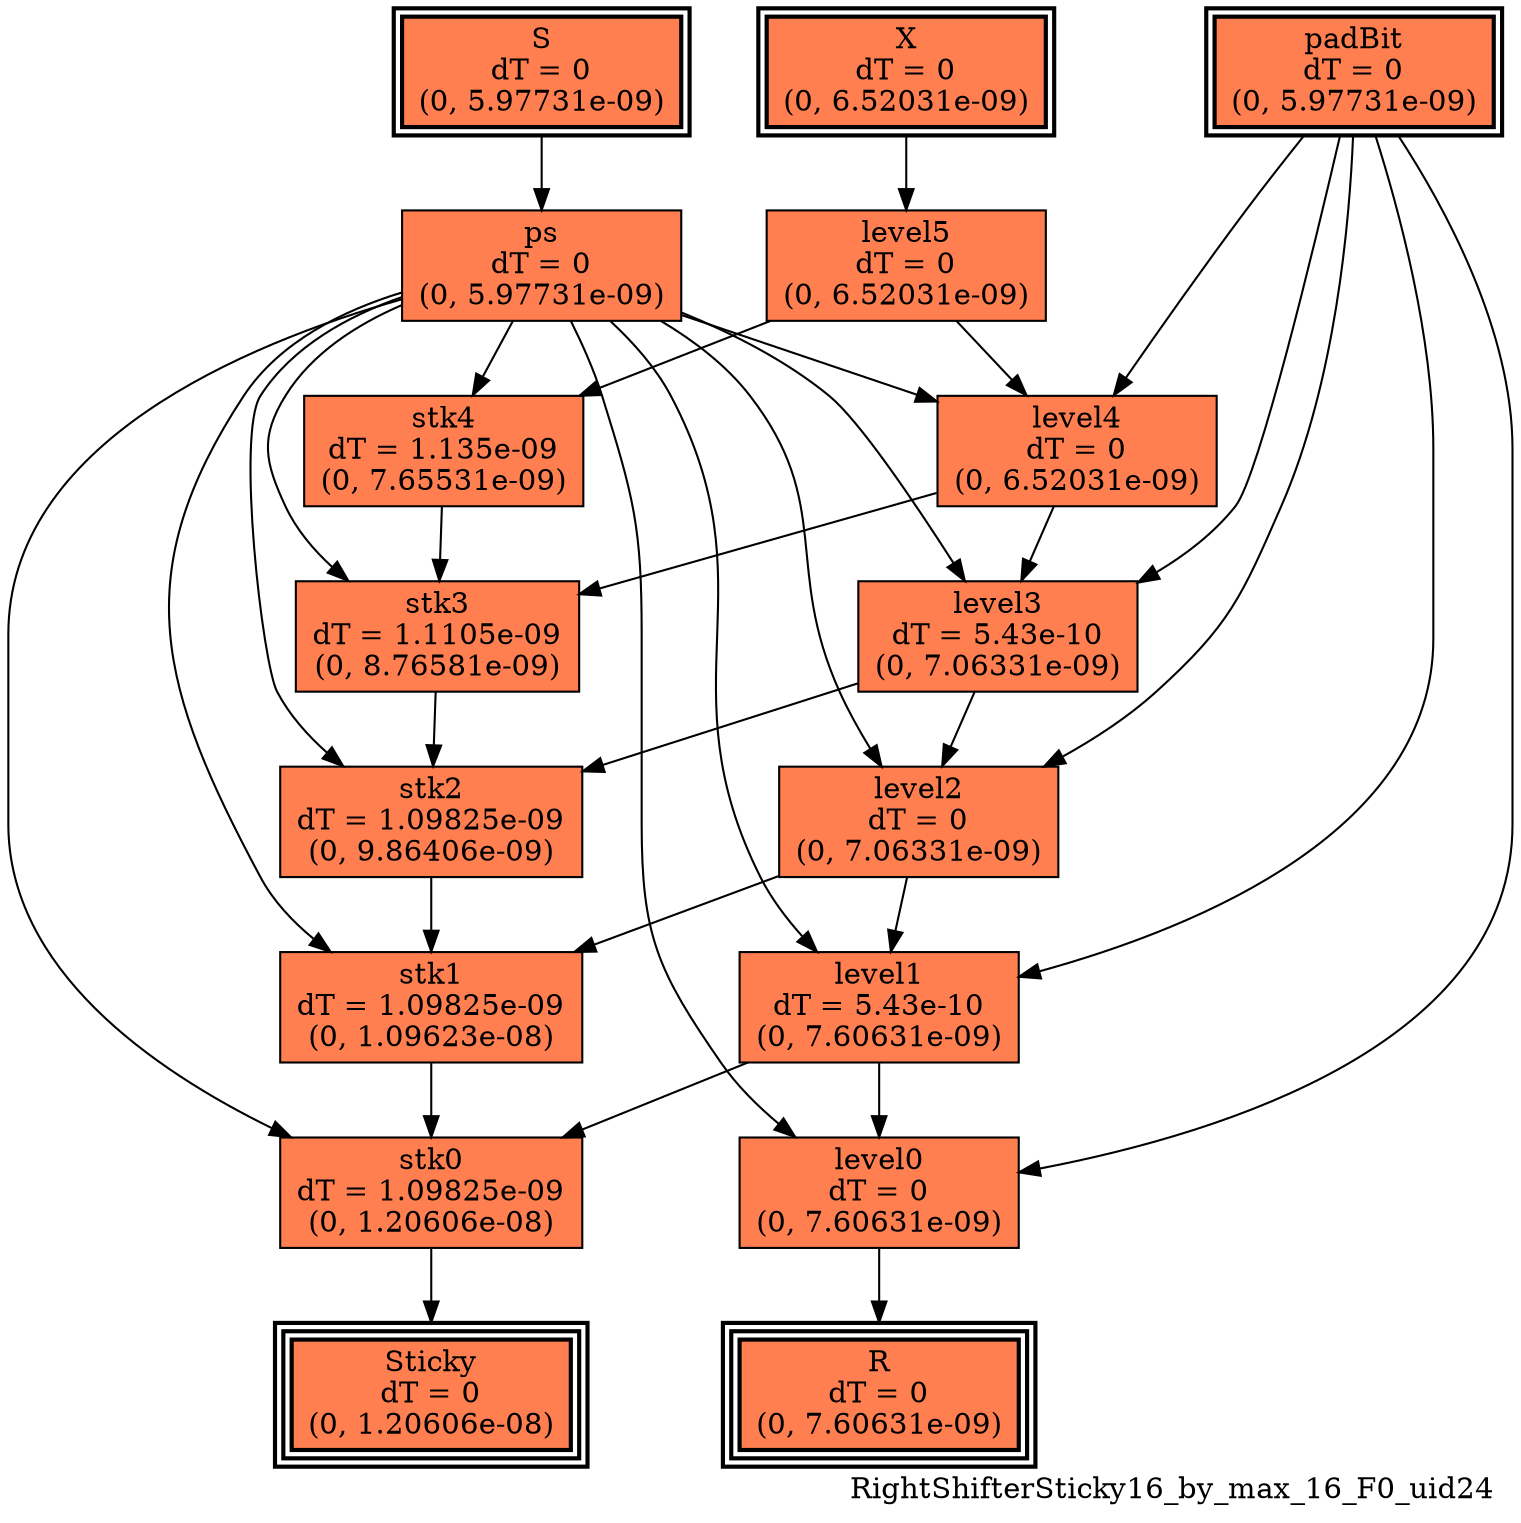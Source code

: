 digraph RightShifterSticky16_by_max_16_F0_uid24
{
	//graph drawing options
	label=RightShifterSticky16_by_max_16_F0_uid24;
	labelloc=bottom;
	labeljust=right;
	ratio=auto;
	nodesep=0.25;
	ranksep=0.5;

	//input/output signals of operator RightShifterSticky16_by_max_16_F0_uid24
	X__RightShifterSticky16_by_max_16_F0_uid24 [ label="X\ndT = 0\n(0, 6.52031e-09)", shape=box, color=black, style="bold, filled", fillcolor=coral, peripheries=2 ];
	S__RightShifterSticky16_by_max_16_F0_uid24 [ label="S\ndT = 0\n(0, 5.97731e-09)", shape=box, color=black, style="bold, filled", fillcolor=coral, peripheries=2 ];
	padBit__RightShifterSticky16_by_max_16_F0_uid24 [ label="padBit\ndT = 0\n(0, 5.97731e-09)", shape=box, color=black, style="bold, filled", fillcolor=coral, peripheries=2 ];
	R__RightShifterSticky16_by_max_16_F0_uid24 [ label="R\ndT = 0\n(0, 7.60631e-09)", shape=box, color=black, style="bold, filled", fillcolor=coral, peripheries=3 ];
	Sticky__RightShifterSticky16_by_max_16_F0_uid24 [ label="Sticky\ndT = 0\n(0, 1.20606e-08)", shape=box, color=black, style="bold, filled", fillcolor=coral, peripheries=3 ];
	{rank=same X__RightShifterSticky16_by_max_16_F0_uid24, S__RightShifterSticky16_by_max_16_F0_uid24, padBit__RightShifterSticky16_by_max_16_F0_uid24};
	{rank=same R__RightShifterSticky16_by_max_16_F0_uid24, Sticky__RightShifterSticky16_by_max_16_F0_uid24};
	//internal signals of operator RightShifterSticky16_by_max_16_F0_uid24
	ps__RightShifterSticky16_by_max_16_F0_uid24 [ label="ps\ndT = 0\n(0, 5.97731e-09)", shape=box, color=black, style=filled, fillcolor=coral, peripheries=1 ];
	level5__RightShifterSticky16_by_max_16_F0_uid24 [ label="level5\ndT = 0\n(0, 6.52031e-09)", shape=box, color=black, style=filled, fillcolor=coral, peripheries=1 ];
	stk4__RightShifterSticky16_by_max_16_F0_uid24 [ label="stk4\ndT = 1.135e-09\n(0, 7.65531e-09)", shape=box, color=black, style=filled, fillcolor=coral, peripheries=1 ];
	level4__RightShifterSticky16_by_max_16_F0_uid24 [ label="level4\ndT = 0\n(0, 6.52031e-09)", shape=box, color=black, style=filled, fillcolor=coral, peripheries=1 ];
	stk3__RightShifterSticky16_by_max_16_F0_uid24 [ label="stk3\ndT = 1.1105e-09\n(0, 8.76581e-09)", shape=box, color=black, style=filled, fillcolor=coral, peripheries=1 ];
	level3__RightShifterSticky16_by_max_16_F0_uid24 [ label="level3\ndT = 5.43e-10\n(0, 7.06331e-09)", shape=box, color=black, style=filled, fillcolor=coral, peripheries=1 ];
	stk2__RightShifterSticky16_by_max_16_F0_uid24 [ label="stk2\ndT = 1.09825e-09\n(0, 9.86406e-09)", shape=box, color=black, style=filled, fillcolor=coral, peripheries=1 ];
	level2__RightShifterSticky16_by_max_16_F0_uid24 [ label="level2\ndT = 0\n(0, 7.06331e-09)", shape=box, color=black, style=filled, fillcolor=coral, peripheries=1 ];
	stk1__RightShifterSticky16_by_max_16_F0_uid24 [ label="stk1\ndT = 1.09825e-09\n(0, 1.09623e-08)", shape=box, color=black, style=filled, fillcolor=coral, peripheries=1 ];
	level1__RightShifterSticky16_by_max_16_F0_uid24 [ label="level1\ndT = 5.43e-10\n(0, 7.60631e-09)", shape=box, color=black, style=filled, fillcolor=coral, peripheries=1 ];
	stk0__RightShifterSticky16_by_max_16_F0_uid24 [ label="stk0\ndT = 1.09825e-09\n(0, 1.20606e-08)", shape=box, color=black, style=filled, fillcolor=coral, peripheries=1 ];
	level0__RightShifterSticky16_by_max_16_F0_uid24 [ label="level0\ndT = 0\n(0, 7.60631e-09)", shape=box, color=black, style=filled, fillcolor=coral, peripheries=1 ];

	//subcomponents of operator RightShifterSticky16_by_max_16_F0_uid24

	//input and internal signal connections of operator RightShifterSticky16_by_max_16_F0_uid24
	X__RightShifterSticky16_by_max_16_F0_uid24 -> level5__RightShifterSticky16_by_max_16_F0_uid24 [ arrowhead=normal, arrowsize=1.0, arrowtail=normal, color=black, dir=forward  ];
	S__RightShifterSticky16_by_max_16_F0_uid24 -> ps__RightShifterSticky16_by_max_16_F0_uid24 [ arrowhead=normal, arrowsize=1.0, arrowtail=normal, color=black, dir=forward  ];
	padBit__RightShifterSticky16_by_max_16_F0_uid24 -> level4__RightShifterSticky16_by_max_16_F0_uid24 [ arrowhead=normal, arrowsize=1.0, arrowtail=normal, color=black, dir=forward  ];
	padBit__RightShifterSticky16_by_max_16_F0_uid24 -> level3__RightShifterSticky16_by_max_16_F0_uid24 [ arrowhead=normal, arrowsize=1.0, arrowtail=normal, color=black, dir=forward  ];
	padBit__RightShifterSticky16_by_max_16_F0_uid24 -> level2__RightShifterSticky16_by_max_16_F0_uid24 [ arrowhead=normal, arrowsize=1.0, arrowtail=normal, color=black, dir=forward  ];
	padBit__RightShifterSticky16_by_max_16_F0_uid24 -> level1__RightShifterSticky16_by_max_16_F0_uid24 [ arrowhead=normal, arrowsize=1.0, arrowtail=normal, color=black, dir=forward  ];
	padBit__RightShifterSticky16_by_max_16_F0_uid24 -> level0__RightShifterSticky16_by_max_16_F0_uid24 [ arrowhead=normal, arrowsize=1.0, arrowtail=normal, color=black, dir=forward  ];
	ps__RightShifterSticky16_by_max_16_F0_uid24 -> stk4__RightShifterSticky16_by_max_16_F0_uid24 [ arrowhead=normal, arrowsize=1.0, arrowtail=normal, color=black, dir=forward  ];
	ps__RightShifterSticky16_by_max_16_F0_uid24 -> level4__RightShifterSticky16_by_max_16_F0_uid24 [ arrowhead=normal, arrowsize=1.0, arrowtail=normal, color=black, dir=forward  ];
	ps__RightShifterSticky16_by_max_16_F0_uid24 -> stk3__RightShifterSticky16_by_max_16_F0_uid24 [ arrowhead=normal, arrowsize=1.0, arrowtail=normal, color=black, dir=forward  ];
	ps__RightShifterSticky16_by_max_16_F0_uid24 -> level3__RightShifterSticky16_by_max_16_F0_uid24 [ arrowhead=normal, arrowsize=1.0, arrowtail=normal, color=black, dir=forward  ];
	ps__RightShifterSticky16_by_max_16_F0_uid24 -> stk2__RightShifterSticky16_by_max_16_F0_uid24 [ arrowhead=normal, arrowsize=1.0, arrowtail=normal, color=black, dir=forward  ];
	ps__RightShifterSticky16_by_max_16_F0_uid24 -> level2__RightShifterSticky16_by_max_16_F0_uid24 [ arrowhead=normal, arrowsize=1.0, arrowtail=normal, color=black, dir=forward  ];
	ps__RightShifterSticky16_by_max_16_F0_uid24 -> stk1__RightShifterSticky16_by_max_16_F0_uid24 [ arrowhead=normal, arrowsize=1.0, arrowtail=normal, color=black, dir=forward  ];
	ps__RightShifterSticky16_by_max_16_F0_uid24 -> level1__RightShifterSticky16_by_max_16_F0_uid24 [ arrowhead=normal, arrowsize=1.0, arrowtail=normal, color=black, dir=forward  ];
	ps__RightShifterSticky16_by_max_16_F0_uid24 -> stk0__RightShifterSticky16_by_max_16_F0_uid24 [ arrowhead=normal, arrowsize=1.0, arrowtail=normal, color=black, dir=forward  ];
	ps__RightShifterSticky16_by_max_16_F0_uid24 -> level0__RightShifterSticky16_by_max_16_F0_uid24 [ arrowhead=normal, arrowsize=1.0, arrowtail=normal, color=black, dir=forward  ];
	level5__RightShifterSticky16_by_max_16_F0_uid24 -> stk4__RightShifterSticky16_by_max_16_F0_uid24 [ arrowhead=normal, arrowsize=1.0, arrowtail=normal, color=black, dir=forward  ];
	level5__RightShifterSticky16_by_max_16_F0_uid24 -> level4__RightShifterSticky16_by_max_16_F0_uid24 [ arrowhead=normal, arrowsize=1.0, arrowtail=normal, color=black, dir=forward  ];
	stk4__RightShifterSticky16_by_max_16_F0_uid24 -> stk3__RightShifterSticky16_by_max_16_F0_uid24 [ arrowhead=normal, arrowsize=1.0, arrowtail=normal, color=black, dir=forward  ];
	level4__RightShifterSticky16_by_max_16_F0_uid24 -> stk3__RightShifterSticky16_by_max_16_F0_uid24 [ arrowhead=normal, arrowsize=1.0, arrowtail=normal, color=black, dir=forward  ];
	level4__RightShifterSticky16_by_max_16_F0_uid24 -> level3__RightShifterSticky16_by_max_16_F0_uid24 [ arrowhead=normal, arrowsize=1.0, arrowtail=normal, color=black, dir=forward  ];
	stk3__RightShifterSticky16_by_max_16_F0_uid24 -> stk2__RightShifterSticky16_by_max_16_F0_uid24 [ arrowhead=normal, arrowsize=1.0, arrowtail=normal, color=black, dir=forward  ];
	level3__RightShifterSticky16_by_max_16_F0_uid24 -> stk2__RightShifterSticky16_by_max_16_F0_uid24 [ arrowhead=normal, arrowsize=1.0, arrowtail=normal, color=black, dir=forward  ];
	level3__RightShifterSticky16_by_max_16_F0_uid24 -> level2__RightShifterSticky16_by_max_16_F0_uid24 [ arrowhead=normal, arrowsize=1.0, arrowtail=normal, color=black, dir=forward  ];
	stk2__RightShifterSticky16_by_max_16_F0_uid24 -> stk1__RightShifterSticky16_by_max_16_F0_uid24 [ arrowhead=normal, arrowsize=1.0, arrowtail=normal, color=black, dir=forward  ];
	level2__RightShifterSticky16_by_max_16_F0_uid24 -> stk1__RightShifterSticky16_by_max_16_F0_uid24 [ arrowhead=normal, arrowsize=1.0, arrowtail=normal, color=black, dir=forward  ];
	level2__RightShifterSticky16_by_max_16_F0_uid24 -> level1__RightShifterSticky16_by_max_16_F0_uid24 [ arrowhead=normal, arrowsize=1.0, arrowtail=normal, color=black, dir=forward  ];
	stk1__RightShifterSticky16_by_max_16_F0_uid24 -> stk0__RightShifterSticky16_by_max_16_F0_uid24 [ arrowhead=normal, arrowsize=1.0, arrowtail=normal, color=black, dir=forward  ];
	level1__RightShifterSticky16_by_max_16_F0_uid24 -> stk0__RightShifterSticky16_by_max_16_F0_uid24 [ arrowhead=normal, arrowsize=1.0, arrowtail=normal, color=black, dir=forward  ];
	level1__RightShifterSticky16_by_max_16_F0_uid24 -> level0__RightShifterSticky16_by_max_16_F0_uid24 [ arrowhead=normal, arrowsize=1.0, arrowtail=normal, color=black, dir=forward  ];
	stk0__RightShifterSticky16_by_max_16_F0_uid24 -> Sticky__RightShifterSticky16_by_max_16_F0_uid24 [ arrowhead=normal, arrowsize=1.0, arrowtail=normal, color=black, dir=forward  ];
	level0__RightShifterSticky16_by_max_16_F0_uid24 -> R__RightShifterSticky16_by_max_16_F0_uid24 [ arrowhead=normal, arrowsize=1.0, arrowtail=normal, color=black, dir=forward  ];
}

